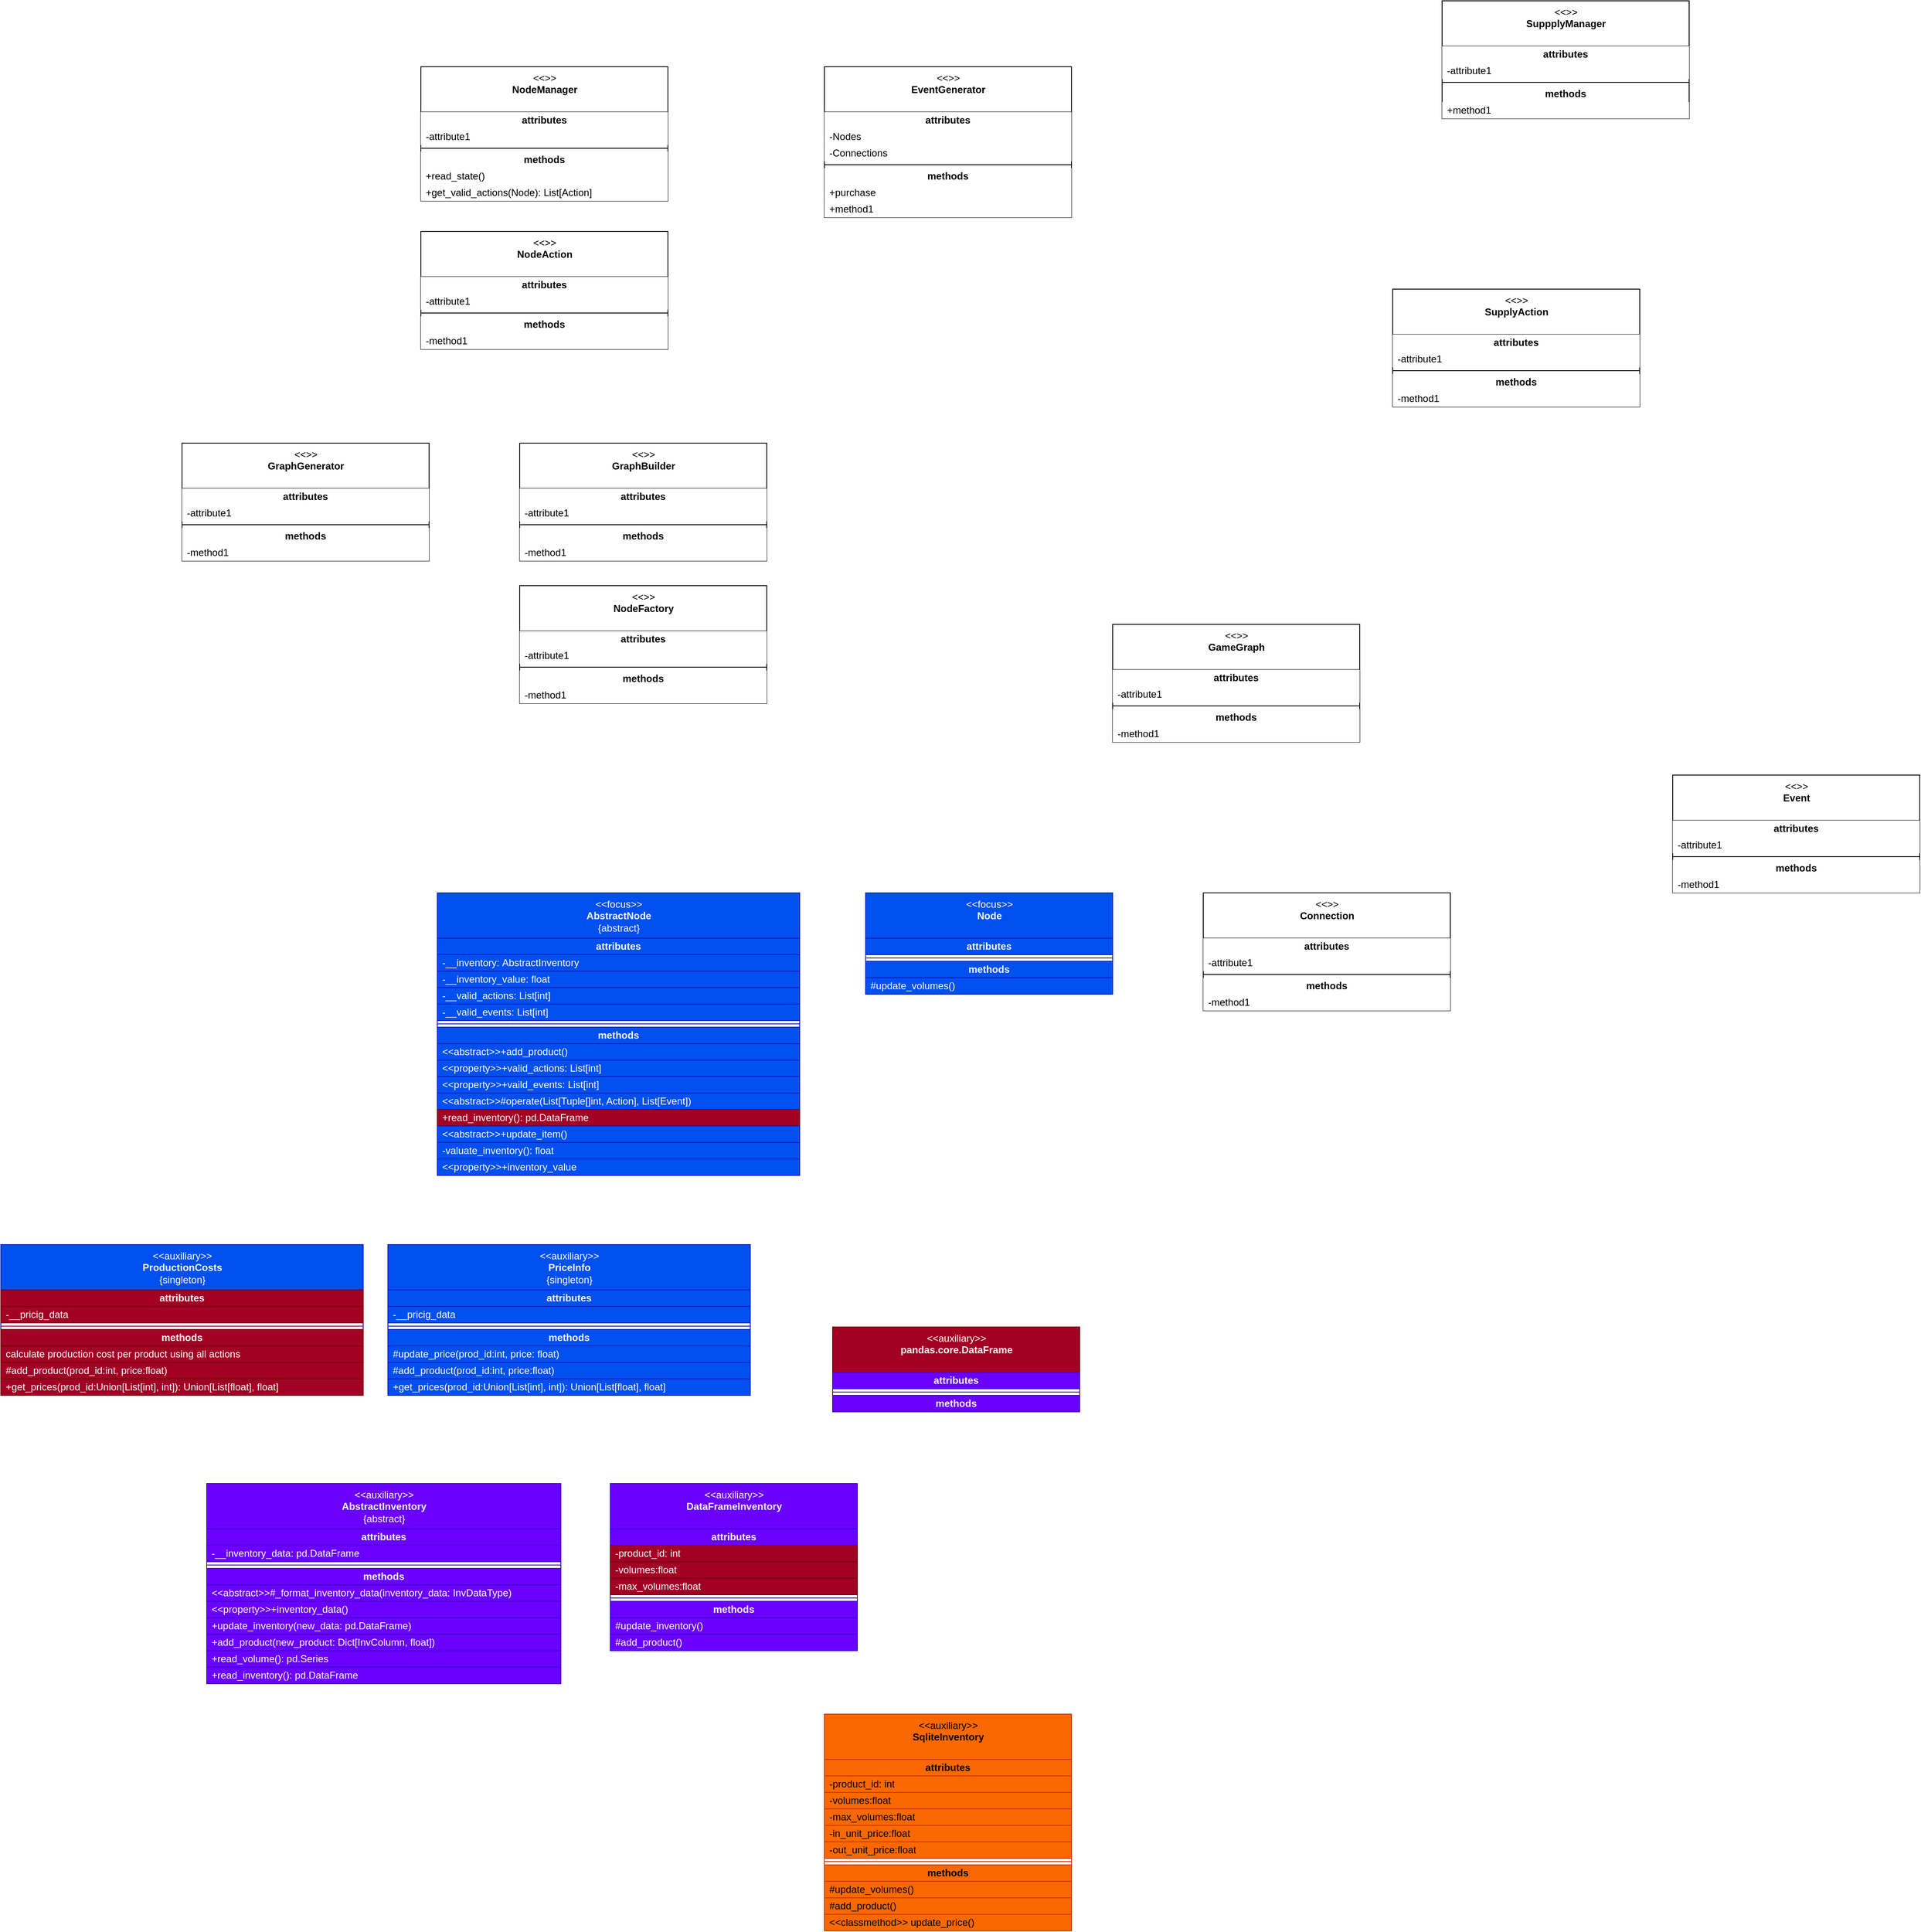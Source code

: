 <mxfile>
    <diagram id="WfGHtx8vdJDDdYfQ9NgE" name="Page-1">
        <mxGraphModel dx="2746" dy="1871" grid="1" gridSize="10" guides="1" tooltips="1" connect="1" arrows="1" fold="1" page="1" pageScale="1" pageWidth="850" pageHeight="1100" math="0" shadow="0">
            <root>
                <mxCell id="0"/>
                <mxCell id="1" parent="0"/>
                <mxCell id="26" value="&amp;lt;&amp;lt;focus&amp;gt;&amp;gt;&lt;br&gt;&lt;b&gt;Node&lt;/b&gt;" style="swimlane;fontStyle=0;align=center;verticalAlign=top;childLayout=stackLayout;horizontal=1;startSize=55;horizontalStack=0;resizeParent=1;resizeParentMax=0;resizeLast=0;collapsible=0;marginBottom=0;html=1;fillColor=#0050ef;fontColor=#ffffff;strokeColor=#001DBC;" parent="1" vertex="1">
                    <mxGeometry x="-80" y="733" width="300" height="123" as="geometry"/>
                </mxCell>
                <mxCell id="27" value="&lt;b&gt;attributes&lt;/b&gt;" style="text;html=1;strokeColor=#001DBC;fillColor=#0050ef;align=center;verticalAlign=middle;spacingLeft=4;spacingRight=4;overflow=hidden;rotatable=0;points=[[0,0.5],[1,0.5]];portConstraint=eastwest;fontColor=#ffffff;" parent="26" vertex="1">
                    <mxGeometry y="55" width="300" height="20" as="geometry"/>
                </mxCell>
                <mxCell id="31" value="" style="line;strokeWidth=1;fillColor=#0050ef;align=left;verticalAlign=middle;spacingTop=-1;spacingLeft=3;spacingRight=3;rotatable=0;labelPosition=right;points=[];portConstraint=eastwest;fontColor=#ffffff;strokeColor=#001DBC;" parent="26" vertex="1">
                    <mxGeometry y="75" width="300" height="8" as="geometry"/>
                </mxCell>
                <mxCell id="32" value="&lt;b&gt;methods&lt;/b&gt;" style="text;html=1;strokeColor=#001DBC;fillColor=#0050ef;align=center;verticalAlign=middle;spacingLeft=4;spacingRight=4;overflow=hidden;rotatable=0;points=[[0,0.5],[1,0.5]];portConstraint=eastwest;fontColor=#ffffff;" parent="26" vertex="1">
                    <mxGeometry y="83" width="300" height="20" as="geometry"/>
                </mxCell>
                <mxCell id="33" value="#update_volumes()" style="text;html=1;strokeColor=#001DBC;fillColor=#0050ef;align=left;verticalAlign=middle;spacingLeft=4;spacingRight=4;overflow=hidden;rotatable=0;points=[[0,0.5],[1,0.5]];portConstraint=eastwest;fontColor=#ffffff;" parent="26" vertex="1">
                    <mxGeometry y="103" width="300" height="20" as="geometry"/>
                </mxCell>
                <mxCell id="60" value="&amp;lt;&amp;lt;auxiliary&amp;gt;&amp;gt;&lt;br&gt;&lt;b&gt;DataFrameInventory&lt;/b&gt;" style="swimlane;fontStyle=0;align=center;verticalAlign=top;childLayout=stackLayout;horizontal=1;startSize=55;horizontalStack=0;resizeParent=1;resizeParentMax=0;resizeLast=0;collapsible=0;marginBottom=0;html=1;fillColor=#6a00ff;fontColor=#ffffff;strokeColor=#3700CC;" parent="1" vertex="1">
                    <mxGeometry x="-390" y="1450" width="300" height="203" as="geometry"/>
                </mxCell>
                <mxCell id="61" value="&lt;b&gt;attributes&lt;/b&gt;" style="text;html=1;strokeColor=#3700CC;fillColor=#6a00ff;align=center;verticalAlign=middle;spacingLeft=4;spacingRight=4;overflow=hidden;rotatable=0;points=[[0,0.5],[1,0.5]];portConstraint=eastwest;fontColor=#ffffff;" parent="60" vertex="1">
                    <mxGeometry y="55" width="300" height="20" as="geometry"/>
                </mxCell>
                <mxCell id="63" value="-product_id: int" style="text;html=1;strokeColor=#6F0000;fillColor=#a20025;align=left;verticalAlign=middle;spacingLeft=4;spacingRight=4;overflow=hidden;rotatable=0;points=[[0,0.5],[1,0.5]];portConstraint=eastwest;fontColor=#ffffff;" parent="60" vertex="1">
                    <mxGeometry y="75" width="300" height="20" as="geometry"/>
                </mxCell>
                <mxCell id="70" value="-volumes:float" style="text;html=1;strokeColor=#6F0000;fillColor=#a20025;align=left;verticalAlign=middle;spacingLeft=4;spacingRight=4;overflow=hidden;rotatable=0;points=[[0,0.5],[1,0.5]];portConstraint=eastwest;fontColor=#ffffff;" parent="60" vertex="1">
                    <mxGeometry y="95" width="300" height="20" as="geometry"/>
                </mxCell>
                <mxCell id="73" value="-max_volumes:float" style="text;html=1;strokeColor=#6F0000;fillColor=#a20025;align=left;verticalAlign=middle;spacingLeft=4;spacingRight=4;overflow=hidden;rotatable=0;points=[[0,0.5],[1,0.5]];portConstraint=eastwest;fontColor=#ffffff;" parent="60" vertex="1">
                    <mxGeometry y="115" width="300" height="20" as="geometry"/>
                </mxCell>
                <mxCell id="64" value="" style="line;strokeWidth=1;fillColor=#6a00ff;align=left;verticalAlign=middle;spacingTop=-1;spacingLeft=3;spacingRight=3;rotatable=0;labelPosition=right;points=[];portConstraint=eastwest;fontColor=#ffffff;strokeColor=#3700CC;" parent="60" vertex="1">
                    <mxGeometry y="135" width="300" height="8" as="geometry"/>
                </mxCell>
                <mxCell id="65" value="&lt;b&gt;methods&lt;/b&gt;" style="text;html=1;strokeColor=#3700CC;fillColor=#6a00ff;align=center;verticalAlign=middle;spacingLeft=4;spacingRight=4;overflow=hidden;rotatable=0;points=[[0,0.5],[1,0.5]];portConstraint=eastwest;fontColor=#ffffff;" parent="60" vertex="1">
                    <mxGeometry y="143" width="300" height="20" as="geometry"/>
                </mxCell>
                <mxCell id="217" value="#update_inventory()" style="text;html=1;strokeColor=#3700CC;fillColor=#6a00ff;align=left;verticalAlign=middle;spacingLeft=4;spacingRight=4;overflow=hidden;rotatable=0;points=[[0,0.5],[1,0.5]];portConstraint=eastwest;fontColor=#ffffff;" parent="60" vertex="1">
                    <mxGeometry y="163" width="300" height="20" as="geometry"/>
                </mxCell>
                <mxCell id="75" value="#add_product()" style="text;html=1;strokeColor=#3700CC;fillColor=#6a00ff;align=left;verticalAlign=middle;spacingLeft=4;spacingRight=4;overflow=hidden;rotatable=0;points=[[0,0.5],[1,0.5]];portConstraint=eastwest;fontColor=#ffffff;" parent="60" vertex="1">
                    <mxGeometry y="183" width="300" height="20" as="geometry"/>
                </mxCell>
                <mxCell id="90" value="&amp;lt;&amp;lt;&amp;gt;&amp;gt;&lt;br&gt;&lt;b&gt;NodeManager&lt;/b&gt;" style="swimlane;fontStyle=0;align=center;verticalAlign=top;childLayout=stackLayout;horizontal=1;startSize=55;horizontalStack=0;resizeParent=1;resizeParentMax=0;resizeLast=0;collapsible=0;marginBottom=0;fillColor=default;fontColor=default;labelBackgroundColor=none;labelBorderColor=none;html=1;" parent="1" vertex="1">
                    <mxGeometry x="-620" y="-270" width="300" height="163" as="geometry"/>
                </mxCell>
                <mxCell id="91" value="&lt;b&gt;attributes&lt;/b&gt;" style="text;html=1;strokeColor=none;fillColor=default;align=center;verticalAlign=middle;spacingLeft=4;spacingRight=4;overflow=hidden;rotatable=0;points=[[0,0.5],[1,0.5]];portConstraint=eastwest;" parent="90" vertex="1">
                    <mxGeometry y="55" width="300" height="20" as="geometry"/>
                </mxCell>
                <mxCell id="92" value="-attribute1" style="text;html=1;align=left;verticalAlign=middle;spacingLeft=4;spacingRight=4;overflow=hidden;rotatable=0;points=[[0,0.5],[1,0.5]];portConstraint=eastwest;fillColor=default;" parent="90" vertex="1">
                    <mxGeometry y="75" width="300" height="20" as="geometry"/>
                </mxCell>
                <mxCell id="94" value="" style="line;strokeWidth=1;fillColor=default;align=left;verticalAlign=middle;spacingTop=-1;spacingLeft=3;spacingRight=3;rotatable=0;labelPosition=right;points=[];portConstraint=eastwest;" parent="90" vertex="1">
                    <mxGeometry y="95" width="300" height="8" as="geometry"/>
                </mxCell>
                <mxCell id="95" value="&lt;b&gt;methods&lt;/b&gt;" style="text;html=1;strokeColor=none;fillColor=default;align=center;verticalAlign=middle;spacingLeft=4;spacingRight=4;overflow=hidden;rotatable=0;points=[[0,0.5],[1,0.5]];portConstraint=eastwest;" parent="90" vertex="1">
                    <mxGeometry y="103" width="300" height="20" as="geometry"/>
                </mxCell>
                <mxCell id="96" value="+read_state()" style="text;html=1;align=left;verticalAlign=middle;spacingLeft=4;spacingRight=4;overflow=hidden;rotatable=0;points=[[0,0.5],[1,0.5]];portConstraint=eastwest;fillColor=default;" parent="90" vertex="1">
                    <mxGeometry y="123" width="300" height="20" as="geometry"/>
                </mxCell>
                <mxCell id="125" value="+get_valid_actions(Node): List[Action]" style="text;html=1;strokeColor=none;fillColor=default;align=left;verticalAlign=middle;spacingLeft=4;spacingRight=4;overflow=hidden;rotatable=0;points=[[0,0.5],[1,0.5]];portConstraint=eastwest;" parent="90" vertex="1">
                    <mxGeometry y="143" width="300" height="20" as="geometry"/>
                </mxCell>
                <mxCell id="100" value="&amp;lt;&amp;lt;&amp;gt;&amp;gt;&lt;br&gt;&lt;b&gt;SuppplyManager&lt;/b&gt;" style="swimlane;fontStyle=0;align=center;verticalAlign=top;childLayout=stackLayout;horizontal=1;startSize=55;horizontalStack=0;resizeParent=1;resizeParentMax=0;resizeLast=0;collapsible=0;marginBottom=0;html=1;" parent="1" vertex="1">
                    <mxGeometry x="620" y="-350" width="300" height="143" as="geometry"/>
                </mxCell>
                <mxCell id="101" value="&lt;b&gt;attributes&lt;/b&gt;" style="text;html=1;strokeColor=none;fillColor=default;align=center;verticalAlign=middle;spacingLeft=4;spacingRight=4;overflow=hidden;rotatable=0;points=[[0,0.5],[1,0.5]];portConstraint=eastwest;" parent="100" vertex="1">
                    <mxGeometry y="55" width="300" height="20" as="geometry"/>
                </mxCell>
                <mxCell id="102" value="-attribute1" style="text;html=1;strokeColor=none;fillColor=default;align=left;verticalAlign=middle;spacingLeft=4;spacingRight=4;overflow=hidden;rotatable=0;points=[[0,0.5],[1,0.5]];portConstraint=eastwest;" parent="100" vertex="1">
                    <mxGeometry y="75" width="300" height="20" as="geometry"/>
                </mxCell>
                <mxCell id="103" value="" style="line;strokeWidth=1;fillColor=default;align=left;verticalAlign=middle;spacingTop=-1;spacingLeft=3;spacingRight=3;rotatable=0;labelPosition=right;points=[];portConstraint=eastwest;" parent="100" vertex="1">
                    <mxGeometry y="95" width="300" height="8" as="geometry"/>
                </mxCell>
                <mxCell id="104" value="&lt;b&gt;methods&lt;/b&gt;" style="text;html=1;strokeColor=none;fillColor=none;align=center;verticalAlign=middle;spacingLeft=4;spacingRight=4;overflow=hidden;rotatable=0;points=[[0,0.5],[1,0.5]];portConstraint=eastwest;" parent="100" vertex="1">
                    <mxGeometry y="103" width="300" height="20" as="geometry"/>
                </mxCell>
                <mxCell id="105" value="+method1" style="text;html=1;strokeColor=none;fillColor=default;align=left;verticalAlign=middle;spacingLeft=4;spacingRight=4;overflow=hidden;rotatable=0;points=[[0,0.5],[1,0.5]];portConstraint=eastwest;" parent="100" vertex="1">
                    <mxGeometry y="123" width="300" height="20" as="geometry"/>
                </mxCell>
                <mxCell id="106" value="&amp;lt;&amp;lt;&amp;gt;&amp;gt;&lt;br&gt;&lt;b&gt;EventGenerator&lt;/b&gt;" style="swimlane;fontStyle=0;align=center;verticalAlign=top;childLayout=stackLayout;horizontal=1;startSize=55;horizontalStack=0;resizeParent=1;resizeParentMax=0;resizeLast=0;collapsible=0;marginBottom=0;html=1;" parent="1" vertex="1">
                    <mxGeometry x="-130" y="-270" width="300" height="183" as="geometry"/>
                </mxCell>
                <mxCell id="107" value="&lt;b&gt;attributes&lt;/b&gt;" style="text;html=1;strokeColor=none;fillColor=default;align=center;verticalAlign=middle;spacingLeft=4;spacingRight=4;overflow=hidden;rotatable=0;points=[[0,0.5],[1,0.5]];portConstraint=eastwest;" parent="106" vertex="1">
                    <mxGeometry y="55" width="300" height="20" as="geometry"/>
                </mxCell>
                <mxCell id="108" value="-Nodes" style="text;html=1;strokeColor=none;fillColor=default;align=left;verticalAlign=middle;spacingLeft=4;spacingRight=4;overflow=hidden;rotatable=0;points=[[0,0.5],[1,0.5]];portConstraint=eastwest;" parent="106" vertex="1">
                    <mxGeometry y="75" width="300" height="20" as="geometry"/>
                </mxCell>
                <mxCell id="113" value="-Connections" style="text;html=1;strokeColor=none;fillColor=default;align=left;verticalAlign=middle;spacingLeft=4;spacingRight=4;overflow=hidden;rotatable=0;points=[[0,0.5],[1,0.5]];portConstraint=eastwest;" parent="106" vertex="1">
                    <mxGeometry y="95" width="300" height="20" as="geometry"/>
                </mxCell>
                <mxCell id="109" value="" style="line;strokeWidth=1;fillColor=default;align=left;verticalAlign=middle;spacingTop=-1;spacingLeft=3;spacingRight=3;rotatable=0;labelPosition=right;points=[];portConstraint=eastwest;" parent="106" vertex="1">
                    <mxGeometry y="115" width="300" height="8" as="geometry"/>
                </mxCell>
                <mxCell id="110" value="&lt;b&gt;methods&lt;/b&gt;" style="text;html=1;strokeColor=none;fillColor=default;align=center;verticalAlign=middle;spacingLeft=4;spacingRight=4;overflow=hidden;rotatable=0;points=[[0,0.5],[1,0.5]];portConstraint=eastwest;" parent="106" vertex="1">
                    <mxGeometry y="123" width="300" height="20" as="geometry"/>
                </mxCell>
                <mxCell id="111" value="+purchase" style="text;html=1;strokeColor=none;fillColor=default;align=left;verticalAlign=middle;spacingLeft=4;spacingRight=4;overflow=hidden;rotatable=0;points=[[0,0.5],[1,0.5]];portConstraint=eastwest;" parent="106" vertex="1">
                    <mxGeometry y="143" width="300" height="20" as="geometry"/>
                </mxCell>
                <mxCell id="112" value="+method1" style="text;html=1;strokeColor=none;fillColor=default;align=left;verticalAlign=middle;spacingLeft=4;spacingRight=4;overflow=hidden;rotatable=0;points=[[0,0.5],[1,0.5]];portConstraint=eastwest;" parent="106" vertex="1">
                    <mxGeometry y="163" width="300" height="20" as="geometry"/>
                </mxCell>
                <mxCell id="114" value="&amp;lt;&amp;lt;&amp;gt;&amp;gt;&lt;br&gt;&lt;b&gt;Event&lt;/b&gt;" style="swimlane;fontStyle=0;align=center;verticalAlign=top;childLayout=stackLayout;horizontal=1;startSize=55;horizontalStack=0;resizeParent=1;resizeParentMax=0;resizeLast=0;collapsible=0;marginBottom=0;html=1;" parent="1" vertex="1">
                    <mxGeometry x="900" y="590" width="300" height="143" as="geometry"/>
                </mxCell>
                <mxCell id="115" value="&lt;b&gt;attributes&lt;/b&gt;" style="text;html=1;strokeColor=none;fillColor=default;align=center;verticalAlign=middle;spacingLeft=4;spacingRight=4;overflow=hidden;rotatable=0;points=[[0,0.5],[1,0.5]];portConstraint=eastwest;" parent="114" vertex="1">
                    <mxGeometry y="55" width="300" height="20" as="geometry"/>
                </mxCell>
                <mxCell id="116" value="-attribute1" style="text;html=1;strokeColor=none;fillColor=default;align=left;verticalAlign=middle;spacingLeft=4;spacingRight=4;overflow=hidden;rotatable=0;points=[[0,0.5],[1,0.5]];portConstraint=eastwest;" parent="114" vertex="1">
                    <mxGeometry y="75" width="300" height="20" as="geometry"/>
                </mxCell>
                <mxCell id="118" value="" style="line;strokeWidth=1;fillColor=default;align=left;verticalAlign=middle;spacingTop=-1;spacingLeft=3;spacingRight=3;rotatable=0;labelPosition=right;points=[];portConstraint=eastwest;" parent="114" vertex="1">
                    <mxGeometry y="95" width="300" height="8" as="geometry"/>
                </mxCell>
                <mxCell id="119" value="&lt;b&gt;methods&lt;/b&gt;" style="text;html=1;strokeColor=none;fillColor=default;align=center;verticalAlign=middle;spacingLeft=4;spacingRight=4;overflow=hidden;rotatable=0;points=[[0,0.5],[1,0.5]];portConstraint=eastwest;" parent="114" vertex="1">
                    <mxGeometry y="103" width="300" height="20" as="geometry"/>
                </mxCell>
                <mxCell id="120" value="-method1" style="text;html=1;strokeColor=none;fillColor=default;align=left;verticalAlign=middle;spacingLeft=4;spacingRight=4;overflow=hidden;rotatable=0;points=[[0,0.5],[1,0.5]];portConstraint=eastwest;" parent="114" vertex="1">
                    <mxGeometry y="123" width="300" height="20" as="geometry"/>
                </mxCell>
                <mxCell id="126" value="&amp;lt;&amp;lt;&amp;gt;&amp;gt;&lt;br&gt;&lt;b&gt;SupplyAction&lt;/b&gt;" style="swimlane;fontStyle=0;align=center;verticalAlign=top;childLayout=stackLayout;horizontal=1;startSize=55;horizontalStack=0;resizeParent=1;resizeParentMax=0;resizeLast=0;collapsible=0;marginBottom=0;html=1;" parent="1" vertex="1">
                    <mxGeometry x="560" width="300" height="143" as="geometry"/>
                </mxCell>
                <mxCell id="127" value="&lt;b&gt;attributes&lt;/b&gt;" style="text;html=1;strokeColor=none;fillColor=default;align=center;verticalAlign=middle;spacingLeft=4;spacingRight=4;overflow=hidden;rotatable=0;points=[[0,0.5],[1,0.5]];portConstraint=eastwest;" parent="126" vertex="1">
                    <mxGeometry y="55" width="300" height="20" as="geometry"/>
                </mxCell>
                <mxCell id="128" value="-attribute1" style="text;html=1;strokeColor=none;fillColor=default;align=left;verticalAlign=middle;spacingLeft=4;spacingRight=4;overflow=hidden;rotatable=0;points=[[0,0.5],[1,0.5]];portConstraint=eastwest;" parent="126" vertex="1">
                    <mxGeometry y="75" width="300" height="20" as="geometry"/>
                </mxCell>
                <mxCell id="130" value="" style="line;strokeWidth=1;fillColor=default;align=left;verticalAlign=middle;spacingTop=-1;spacingLeft=3;spacingRight=3;rotatable=0;labelPosition=right;points=[];portConstraint=eastwest;" parent="126" vertex="1">
                    <mxGeometry y="95" width="300" height="8" as="geometry"/>
                </mxCell>
                <mxCell id="131" value="&lt;b&gt;methods&lt;/b&gt;" style="text;html=1;strokeColor=none;fillColor=default;align=center;verticalAlign=middle;spacingLeft=4;spacingRight=4;overflow=hidden;rotatable=0;points=[[0,0.5],[1,0.5]];portConstraint=eastwest;" parent="126" vertex="1">
                    <mxGeometry y="103" width="300" height="20" as="geometry"/>
                </mxCell>
                <mxCell id="132" value="-method1" style="text;html=1;strokeColor=none;fillColor=default;align=left;verticalAlign=middle;spacingLeft=4;spacingRight=4;overflow=hidden;rotatable=0;points=[[0,0.5],[1,0.5]];portConstraint=eastwest;" parent="126" vertex="1">
                    <mxGeometry y="123" width="300" height="20" as="geometry"/>
                </mxCell>
                <mxCell id="134" value="&amp;lt;&amp;lt;&amp;gt;&amp;gt;&lt;br&gt;&lt;b&gt;NodeAction&lt;/b&gt;" style="swimlane;fontStyle=0;align=center;verticalAlign=top;childLayout=stackLayout;horizontal=1;startSize=55;horizontalStack=0;resizeParent=1;resizeParentMax=0;resizeLast=0;collapsible=0;marginBottom=0;html=1;" parent="1" vertex="1">
                    <mxGeometry x="-620" y="-70" width="300" height="143" as="geometry"/>
                </mxCell>
                <mxCell id="135" value="&lt;b&gt;attributes&lt;/b&gt;" style="text;html=1;strokeColor=none;fillColor=default;align=center;verticalAlign=middle;spacingLeft=4;spacingRight=4;overflow=hidden;rotatable=0;points=[[0,0.5],[1,0.5]];portConstraint=eastwest;" parent="134" vertex="1">
                    <mxGeometry y="55" width="300" height="20" as="geometry"/>
                </mxCell>
                <mxCell id="136" value="-attribute1" style="text;html=1;strokeColor=none;fillColor=default;align=left;verticalAlign=middle;spacingLeft=4;spacingRight=4;overflow=hidden;rotatable=0;points=[[0,0.5],[1,0.5]];portConstraint=eastwest;" parent="134" vertex="1">
                    <mxGeometry y="75" width="300" height="20" as="geometry"/>
                </mxCell>
                <mxCell id="137" value="" style="line;strokeWidth=1;fillColor=default;align=left;verticalAlign=middle;spacingTop=-1;spacingLeft=3;spacingRight=3;rotatable=0;labelPosition=right;points=[];portConstraint=eastwest;" parent="134" vertex="1">
                    <mxGeometry y="95" width="300" height="8" as="geometry"/>
                </mxCell>
                <mxCell id="138" value="&lt;b&gt;methods&lt;/b&gt;" style="text;html=1;strokeColor=none;fillColor=default;align=center;verticalAlign=middle;spacingLeft=4;spacingRight=4;overflow=hidden;rotatable=0;points=[[0,0.5],[1,0.5]];portConstraint=eastwest;" parent="134" vertex="1">
                    <mxGeometry y="103" width="300" height="20" as="geometry"/>
                </mxCell>
                <mxCell id="139" value="-method1" style="text;html=1;strokeColor=none;fillColor=default;align=left;verticalAlign=middle;spacingLeft=4;spacingRight=4;overflow=hidden;rotatable=0;points=[[0,0.5],[1,0.5]];portConstraint=eastwest;" parent="134" vertex="1">
                    <mxGeometry y="123" width="300" height="20" as="geometry"/>
                </mxCell>
                <mxCell id="140" value="&amp;lt;&amp;lt;&amp;gt;&amp;gt;&lt;br&gt;&lt;b&gt;Connection&lt;/b&gt;" style="swimlane;fontStyle=0;align=center;verticalAlign=top;childLayout=stackLayout;horizontal=1;startSize=55;horizontalStack=0;resizeParent=1;resizeParentMax=0;resizeLast=0;collapsible=0;marginBottom=0;html=1;" parent="1" vertex="1">
                    <mxGeometry x="330" y="733" width="300" height="143" as="geometry"/>
                </mxCell>
                <mxCell id="141" value="&lt;b&gt;attributes&lt;/b&gt;" style="text;html=1;strokeColor=none;fillColor=default;align=center;verticalAlign=middle;spacingLeft=4;spacingRight=4;overflow=hidden;rotatable=0;points=[[0,0.5],[1,0.5]];portConstraint=eastwest;" parent="140" vertex="1">
                    <mxGeometry y="55" width="300" height="20" as="geometry"/>
                </mxCell>
                <mxCell id="142" value="-attribute1" style="text;html=1;strokeColor=none;fillColor=default;align=left;verticalAlign=middle;spacingLeft=4;spacingRight=4;overflow=hidden;rotatable=0;points=[[0,0.5],[1,0.5]];portConstraint=eastwest;" parent="140" vertex="1">
                    <mxGeometry y="75" width="300" height="20" as="geometry"/>
                </mxCell>
                <mxCell id="143" value="" style="line;strokeWidth=1;fillColor=default;align=left;verticalAlign=middle;spacingTop=-1;spacingLeft=3;spacingRight=3;rotatable=0;labelPosition=right;points=[];portConstraint=eastwest;" parent="140" vertex="1">
                    <mxGeometry y="95" width="300" height="8" as="geometry"/>
                </mxCell>
                <mxCell id="144" value="&lt;b&gt;methods&lt;/b&gt;" style="text;html=1;strokeColor=none;fillColor=default;align=center;verticalAlign=middle;spacingLeft=4;spacingRight=4;overflow=hidden;rotatable=0;points=[[0,0.5],[1,0.5]];portConstraint=eastwest;" parent="140" vertex="1">
                    <mxGeometry y="103" width="300" height="20" as="geometry"/>
                </mxCell>
                <mxCell id="145" value="-method1" style="text;html=1;strokeColor=none;fillColor=default;align=left;verticalAlign=middle;spacingLeft=4;spacingRight=4;overflow=hidden;rotatable=0;points=[[0,0.5],[1,0.5]];portConstraint=eastwest;" parent="140" vertex="1">
                    <mxGeometry y="123" width="300" height="20" as="geometry"/>
                </mxCell>
                <mxCell id="155" value="&amp;lt;&amp;lt;&amp;gt;&amp;gt;&lt;br&gt;&lt;b&gt;GameGraph&lt;/b&gt;" style="swimlane;fontStyle=0;align=center;verticalAlign=top;childLayout=stackLayout;horizontal=1;startSize=55;horizontalStack=0;resizeParent=1;resizeParentMax=0;resizeLast=0;collapsible=0;marginBottom=0;html=1;" parent="1" vertex="1">
                    <mxGeometry x="220" y="407" width="300" height="143" as="geometry"/>
                </mxCell>
                <mxCell id="156" value="&lt;b&gt;attributes&lt;/b&gt;" style="text;html=1;strokeColor=none;fillColor=default;align=center;verticalAlign=middle;spacingLeft=4;spacingRight=4;overflow=hidden;rotatable=0;points=[[0,0.5],[1,0.5]];portConstraint=eastwest;" parent="155" vertex="1">
                    <mxGeometry y="55" width="300" height="20" as="geometry"/>
                </mxCell>
                <mxCell id="157" value="-attribute1" style="text;html=1;strokeColor=none;fillColor=default;align=left;verticalAlign=middle;spacingLeft=4;spacingRight=4;overflow=hidden;rotatable=0;points=[[0,0.5],[1,0.5]];portConstraint=eastwest;" parent="155" vertex="1">
                    <mxGeometry y="75" width="300" height="20" as="geometry"/>
                </mxCell>
                <mxCell id="158" value="" style="line;strokeWidth=1;fillColor=default;align=left;verticalAlign=middle;spacingTop=-1;spacingLeft=3;spacingRight=3;rotatable=0;labelPosition=right;points=[];portConstraint=eastwest;" parent="155" vertex="1">
                    <mxGeometry y="95" width="300" height="8" as="geometry"/>
                </mxCell>
                <mxCell id="159" value="&lt;b&gt;methods&lt;/b&gt;" style="text;html=1;strokeColor=none;fillColor=default;align=center;verticalAlign=middle;spacingLeft=4;spacingRight=4;overflow=hidden;rotatable=0;points=[[0,0.5],[1,0.5]];portConstraint=eastwest;" parent="155" vertex="1">
                    <mxGeometry y="103" width="300" height="20" as="geometry"/>
                </mxCell>
                <mxCell id="160" value="-method1" style="text;html=1;strokeColor=none;fillColor=default;align=left;verticalAlign=middle;spacingLeft=4;spacingRight=4;overflow=hidden;rotatable=0;points=[[0,0.5],[1,0.5]];portConstraint=eastwest;" parent="155" vertex="1">
                    <mxGeometry y="123" width="300" height="20" as="geometry"/>
                </mxCell>
                <mxCell id="164" value="&amp;lt;&amp;lt;&amp;gt;&amp;gt;&lt;br&gt;&lt;b&gt;NodeFactory&lt;/b&gt;" style="swimlane;fontStyle=0;align=center;verticalAlign=top;childLayout=stackLayout;horizontal=1;startSize=55;horizontalStack=0;resizeParent=1;resizeParentMax=0;resizeLast=0;collapsible=0;marginBottom=0;html=1;" parent="1" vertex="1">
                    <mxGeometry x="-500" y="360" width="300" height="143" as="geometry"/>
                </mxCell>
                <mxCell id="165" value="&lt;b&gt;attributes&lt;/b&gt;" style="text;html=1;strokeColor=none;fillColor=default;align=center;verticalAlign=middle;spacingLeft=4;spacingRight=4;overflow=hidden;rotatable=0;points=[[0,0.5],[1,0.5]];portConstraint=eastwest;" parent="164" vertex="1">
                    <mxGeometry y="55" width="300" height="20" as="geometry"/>
                </mxCell>
                <mxCell id="166" value="-attribute1" style="text;html=1;strokeColor=none;fillColor=default;align=left;verticalAlign=middle;spacingLeft=4;spacingRight=4;overflow=hidden;rotatable=0;points=[[0,0.5],[1,0.5]];portConstraint=eastwest;" parent="164" vertex="1">
                    <mxGeometry y="75" width="300" height="20" as="geometry"/>
                </mxCell>
                <mxCell id="167" value="" style="line;strokeWidth=1;fillColor=default;align=left;verticalAlign=middle;spacingTop=-1;spacingLeft=3;spacingRight=3;rotatable=0;labelPosition=right;points=[];portConstraint=eastwest;" parent="164" vertex="1">
                    <mxGeometry y="95" width="300" height="8" as="geometry"/>
                </mxCell>
                <mxCell id="168" value="&lt;b&gt;methods&lt;/b&gt;" style="text;html=1;strokeColor=none;fillColor=default;align=center;verticalAlign=middle;spacingLeft=4;spacingRight=4;overflow=hidden;rotatable=0;points=[[0,0.5],[1,0.5]];portConstraint=eastwest;" parent="164" vertex="1">
                    <mxGeometry y="103" width="300" height="20" as="geometry"/>
                </mxCell>
                <mxCell id="169" value="-method1" style="text;html=1;strokeColor=none;fillColor=default;align=left;verticalAlign=middle;spacingLeft=4;spacingRight=4;overflow=hidden;rotatable=0;points=[[0,0.5],[1,0.5]];portConstraint=eastwest;" parent="164" vertex="1">
                    <mxGeometry y="123" width="300" height="20" as="geometry"/>
                </mxCell>
                <mxCell id="170" value="&amp;lt;&amp;lt;&amp;gt;&amp;gt;&lt;br&gt;&lt;b&gt;GraphBuilder&lt;/b&gt;" style="swimlane;fontStyle=0;align=center;verticalAlign=top;childLayout=stackLayout;horizontal=1;startSize=55;horizontalStack=0;resizeParent=1;resizeParentMax=0;resizeLast=0;collapsible=0;marginBottom=0;html=1;" parent="1" vertex="1">
                    <mxGeometry x="-500" y="187" width="300" height="143" as="geometry"/>
                </mxCell>
                <mxCell id="171" value="&lt;b&gt;attributes&lt;/b&gt;" style="text;html=1;strokeColor=none;fillColor=default;align=center;verticalAlign=middle;spacingLeft=4;spacingRight=4;overflow=hidden;rotatable=0;points=[[0,0.5],[1,0.5]];portConstraint=eastwest;" parent="170" vertex="1">
                    <mxGeometry y="55" width="300" height="20" as="geometry"/>
                </mxCell>
                <mxCell id="172" value="-attribute1" style="text;html=1;strokeColor=none;fillColor=default;align=left;verticalAlign=middle;spacingLeft=4;spacingRight=4;overflow=hidden;rotatable=0;points=[[0,0.5],[1,0.5]];portConstraint=eastwest;" parent="170" vertex="1">
                    <mxGeometry y="75" width="300" height="20" as="geometry"/>
                </mxCell>
                <mxCell id="173" value="" style="line;strokeWidth=1;fillColor=default;align=left;verticalAlign=middle;spacingTop=-1;spacingLeft=3;spacingRight=3;rotatable=0;labelPosition=right;points=[];portConstraint=eastwest;" parent="170" vertex="1">
                    <mxGeometry y="95" width="300" height="8" as="geometry"/>
                </mxCell>
                <mxCell id="174" value="&lt;b&gt;methods&lt;/b&gt;" style="text;html=1;strokeColor=none;fillColor=default;align=center;verticalAlign=middle;spacingLeft=4;spacingRight=4;overflow=hidden;rotatable=0;points=[[0,0.5],[1,0.5]];portConstraint=eastwest;" parent="170" vertex="1">
                    <mxGeometry y="103" width="300" height="20" as="geometry"/>
                </mxCell>
                <mxCell id="175" value="-method1" style="text;html=1;strokeColor=none;fillColor=default;align=left;verticalAlign=middle;spacingLeft=4;spacingRight=4;overflow=hidden;rotatable=0;points=[[0,0.5],[1,0.5]];portConstraint=eastwest;" parent="170" vertex="1">
                    <mxGeometry y="123" width="300" height="20" as="geometry"/>
                </mxCell>
                <mxCell id="176" value="&amp;lt;&amp;lt;&amp;gt;&amp;gt;&lt;br&gt;&lt;b&gt;GraphGenerator&lt;/b&gt;" style="swimlane;fontStyle=0;align=center;verticalAlign=top;childLayout=stackLayout;horizontal=1;startSize=55;horizontalStack=0;resizeParent=1;resizeParentMax=0;resizeLast=0;collapsible=0;marginBottom=0;html=1;" parent="1" vertex="1">
                    <mxGeometry x="-910" y="187" width="300" height="143" as="geometry"/>
                </mxCell>
                <mxCell id="177" value="&lt;b&gt;attributes&lt;/b&gt;" style="text;html=1;strokeColor=none;fillColor=default;align=center;verticalAlign=middle;spacingLeft=4;spacingRight=4;overflow=hidden;rotatable=0;points=[[0,0.5],[1,0.5]];portConstraint=eastwest;" parent="176" vertex="1">
                    <mxGeometry y="55" width="300" height="20" as="geometry"/>
                </mxCell>
                <mxCell id="178" value="-attribute1" style="text;html=1;strokeColor=none;fillColor=default;align=left;verticalAlign=middle;spacingLeft=4;spacingRight=4;overflow=hidden;rotatable=0;points=[[0,0.5],[1,0.5]];portConstraint=eastwest;" parent="176" vertex="1">
                    <mxGeometry y="75" width="300" height="20" as="geometry"/>
                </mxCell>
                <mxCell id="179" value="" style="line;strokeWidth=1;fillColor=default;align=left;verticalAlign=middle;spacingTop=-1;spacingLeft=3;spacingRight=3;rotatable=0;labelPosition=right;points=[];portConstraint=eastwest;" parent="176" vertex="1">
                    <mxGeometry y="95" width="300" height="8" as="geometry"/>
                </mxCell>
                <mxCell id="180" value="&lt;b&gt;methods&lt;/b&gt;" style="text;html=1;strokeColor=none;fillColor=default;align=center;verticalAlign=middle;spacingLeft=4;spacingRight=4;overflow=hidden;rotatable=0;points=[[0,0.5],[1,0.5]];portConstraint=eastwest;" parent="176" vertex="1">
                    <mxGeometry y="103" width="300" height="20" as="geometry"/>
                </mxCell>
                <mxCell id="181" value="-method1" style="text;html=1;strokeColor=none;fillColor=default;align=left;verticalAlign=middle;spacingLeft=4;spacingRight=4;overflow=hidden;rotatable=0;points=[[0,0.5],[1,0.5]];portConstraint=eastwest;" parent="176" vertex="1">
                    <mxGeometry y="123" width="300" height="20" as="geometry"/>
                </mxCell>
                <mxCell id="188" value="&amp;lt;&amp;lt;focus&amp;gt;&amp;gt;&lt;br&gt;&lt;b&gt;AbstractNode&lt;/b&gt;&lt;br&gt;{abstract}" style="swimlane;fontStyle=0;align=center;verticalAlign=top;childLayout=stackLayout;horizontal=1;startSize=55;horizontalStack=0;resizeParent=1;resizeParentMax=0;resizeLast=0;collapsible=0;marginBottom=0;html=1;fillColor=#0050ef;fontColor=#ffffff;strokeColor=#001DBC;" parent="1" vertex="1">
                    <mxGeometry x="-600" y="733" width="440" height="343" as="geometry"/>
                </mxCell>
                <mxCell id="189" value="&lt;b&gt;attributes&lt;/b&gt;" style="text;html=1;strokeColor=#001DBC;fillColor=#0050ef;align=center;verticalAlign=middle;spacingLeft=4;spacingRight=4;overflow=hidden;rotatable=0;points=[[0,0.5],[1,0.5]];portConstraint=eastwest;fontColor=#ffffff;" parent="188" vertex="1">
                    <mxGeometry y="55" width="440" height="20" as="geometry"/>
                </mxCell>
                <mxCell id="190" value="-__inventory:&amp;nbsp;&lt;span style=&quot;text-align: center&quot;&gt;AbstractInventory&lt;/span&gt;" style="text;html=1;strokeColor=#001DBC;fillColor=#0050ef;align=left;verticalAlign=middle;spacingLeft=4;spacingRight=4;overflow=hidden;rotatable=0;points=[[0,0.5],[1,0.5]];portConstraint=eastwest;fontColor=#ffffff;" parent="188" vertex="1">
                    <mxGeometry y="75" width="440" height="20" as="geometry"/>
                </mxCell>
                <mxCell id="191" value="-__inventory_value: float" style="text;html=1;strokeColor=#001DBC;fillColor=#0050ef;align=left;verticalAlign=middle;spacingLeft=4;spacingRight=4;overflow=hidden;rotatable=0;points=[[0,0.5],[1,0.5]];portConstraint=eastwest;fontColor=#ffffff;" parent="188" vertex="1">
                    <mxGeometry y="95" width="440" height="20" as="geometry"/>
                </mxCell>
                <mxCell id="299" value="-__valid_actions: List[int]" style="text;html=1;strokeColor=#001DBC;fillColor=#0050ef;align=left;verticalAlign=middle;spacingLeft=4;spacingRight=4;overflow=hidden;rotatable=0;points=[[0,0.5],[1,0.5]];portConstraint=eastwest;fontColor=#ffffff;" parent="188" vertex="1">
                    <mxGeometry y="115" width="440" height="20" as="geometry"/>
                </mxCell>
                <mxCell id="192" value="-__valid_events: List[int]" style="text;html=1;strokeColor=#001DBC;fillColor=#0050ef;align=left;verticalAlign=middle;spacingLeft=4;spacingRight=4;overflow=hidden;rotatable=0;points=[[0,0.5],[1,0.5]];portConstraint=eastwest;fontColor=#ffffff;" parent="188" vertex="1">
                    <mxGeometry y="135" width="440" height="20" as="geometry"/>
                </mxCell>
                <mxCell id="193" value="" style="line;strokeWidth=1;fillColor=#0050ef;align=left;verticalAlign=middle;spacingTop=-1;spacingLeft=3;spacingRight=3;rotatable=0;labelPosition=right;points=[];portConstraint=eastwest;fontColor=#ffffff;strokeColor=#001DBC;" parent="188" vertex="1">
                    <mxGeometry y="155" width="440" height="8" as="geometry"/>
                </mxCell>
                <mxCell id="194" value="&lt;b&gt;methods&lt;/b&gt;" style="text;html=1;strokeColor=#001DBC;fillColor=#0050ef;align=center;verticalAlign=middle;spacingLeft=4;spacingRight=4;overflow=hidden;rotatable=0;points=[[0,0.5],[1,0.5]];portConstraint=eastwest;fontColor=#ffffff;" parent="188" vertex="1">
                    <mxGeometry y="163" width="440" height="20" as="geometry"/>
                </mxCell>
                <mxCell id="196" value="&amp;lt;&amp;lt;abstract&amp;gt;&amp;gt;+add_product()" style="text;html=1;strokeColor=#001DBC;fillColor=#0050ef;align=left;verticalAlign=middle;spacingLeft=4;spacingRight=4;overflow=hidden;rotatable=0;points=[[0,0.5],[1,0.5]];portConstraint=eastwest;fontColor=#ffffff;" parent="188" vertex="1">
                    <mxGeometry y="183" width="440" height="20" as="geometry"/>
                </mxCell>
                <mxCell id="197" value="&amp;lt;&amp;lt;property&amp;gt;&amp;gt;+valid_actions: List[int]" style="text;html=1;strokeColor=#001DBC;fillColor=#0050ef;align=left;verticalAlign=middle;spacingLeft=4;spacingRight=4;overflow=hidden;rotatable=0;points=[[0,0.5],[1,0.5]];portConstraint=eastwest;fontColor=#ffffff;" parent="188" vertex="1">
                    <mxGeometry y="203" width="440" height="20" as="geometry"/>
                </mxCell>
                <mxCell id="198" value="&amp;lt;&amp;lt;property&amp;gt;&amp;gt;+vaild_events: List[int]" style="text;html=1;strokeColor=#001DBC;fillColor=#0050ef;align=left;verticalAlign=middle;spacingLeft=4;spacingRight=4;overflow=hidden;rotatable=0;points=[[0,0.5],[1,0.5]];portConstraint=eastwest;fontColor=#ffffff;" parent="188" vertex="1">
                    <mxGeometry y="223" width="440" height="20" as="geometry"/>
                </mxCell>
                <mxCell id="199" value="&amp;lt;&amp;lt;abstract&amp;gt;&amp;gt;#operate(List[Tuple[]int, Action], List[Event])" style="text;html=1;strokeColor=#001DBC;fillColor=#0050ef;align=left;verticalAlign=middle;spacingLeft=4;spacingRight=4;overflow=hidden;rotatable=0;points=[[0,0.5],[1,0.5]];portConstraint=eastwest;fontColor=#ffffff;" parent="188" vertex="1">
                    <mxGeometry y="243" width="440" height="20" as="geometry"/>
                </mxCell>
                <mxCell id="201" value="+read_inventory(): pd.DataFrame" style="text;html=1;strokeColor=#6F0000;fillColor=#a20025;align=left;verticalAlign=middle;spacingLeft=4;spacingRight=4;overflow=hidden;rotatable=0;points=[[0,0.5],[1,0.5]];portConstraint=eastwest;fontColor=#ffffff;" parent="188" vertex="1">
                    <mxGeometry y="263" width="440" height="20" as="geometry"/>
                </mxCell>
                <mxCell id="203" value="&amp;lt;&amp;lt;abstract&amp;gt;&amp;gt;+update_item()" style="text;html=1;strokeColor=#001DBC;fillColor=#0050ef;align=left;verticalAlign=middle;spacingLeft=4;spacingRight=4;overflow=hidden;rotatable=0;points=[[0,0.5],[1,0.5]];portConstraint=eastwest;fontColor=#ffffff;" parent="188" vertex="1">
                    <mxGeometry y="283" width="440" height="20" as="geometry"/>
                </mxCell>
                <mxCell id="296" value="-valuate_inventory(): float" style="text;html=1;strokeColor=#001DBC;fillColor=#0050ef;align=left;verticalAlign=middle;spacingLeft=4;spacingRight=4;overflow=hidden;rotatable=0;points=[[0,0.5],[1,0.5]];portConstraint=eastwest;fontColor=#ffffff;" parent="188" vertex="1">
                    <mxGeometry y="303" width="440" height="20" as="geometry"/>
                </mxCell>
                <mxCell id="300" value="&amp;lt;&amp;lt;property&amp;gt;&amp;gt;+inventory_value" style="text;html=1;strokeColor=#001DBC;fillColor=#0050ef;align=left;verticalAlign=middle;spacingLeft=4;spacingRight=4;overflow=hidden;rotatable=0;points=[[0,0.5],[1,0.5]];portConstraint=eastwest;fontColor=#ffffff;" parent="188" vertex="1">
                    <mxGeometry y="323" width="440" height="20" as="geometry"/>
                </mxCell>
                <mxCell id="205" value="&amp;lt;&amp;lt;auxiliary&amp;gt;&amp;gt;&lt;br&gt;&lt;b&gt;AbstractInventory&lt;br&gt;&lt;/b&gt;{abstract}&lt;b&gt;&lt;br&gt;&lt;/b&gt;" style="swimlane;fontStyle=0;align=center;verticalAlign=top;childLayout=stackLayout;horizontal=1;startSize=55;horizontalStack=0;resizeParent=1;resizeParentMax=0;resizeLast=0;collapsible=0;marginBottom=0;html=1;fillColor=#6a00ff;fontColor=#ffffff;strokeColor=#3700CC;" parent="1" vertex="1">
                    <mxGeometry x="-880" y="1450" width="430" height="243" as="geometry"/>
                </mxCell>
                <mxCell id="206" value="&lt;b&gt;attributes&lt;/b&gt;" style="text;html=1;strokeColor=#3700CC;fillColor=#6a00ff;align=center;verticalAlign=middle;spacingLeft=4;spacingRight=4;overflow=hidden;rotatable=0;points=[[0,0.5],[1,0.5]];portConstraint=eastwest;fontColor=#ffffff;" parent="205" vertex="1">
                    <mxGeometry y="55" width="430" height="20" as="geometry"/>
                </mxCell>
                <mxCell id="265" value="-__inventory_data: pd.DataFrame" style="text;html=1;strokeColor=#3700CC;fillColor=#6a00ff;align=left;verticalAlign=middle;spacingLeft=4;spacingRight=4;overflow=hidden;rotatable=0;points=[[0,0.5],[1,0.5]];portConstraint=eastwest;fontColor=#ffffff;" parent="205" vertex="1">
                    <mxGeometry y="75" width="430" height="20" as="geometry"/>
                </mxCell>
                <mxCell id="212" value="" style="line;strokeWidth=1;fillColor=#6a00ff;align=left;verticalAlign=middle;spacingTop=-1;spacingLeft=3;spacingRight=3;rotatable=0;labelPosition=right;points=[];portConstraint=eastwest;fontColor=#ffffff;strokeColor=#3700CC;" parent="205" vertex="1">
                    <mxGeometry y="95" width="430" height="8" as="geometry"/>
                </mxCell>
                <mxCell id="213" value="&lt;b&gt;methods&lt;/b&gt;" style="text;html=1;strokeColor=#3700CC;fillColor=#6a00ff;align=center;verticalAlign=middle;spacingLeft=4;spacingRight=4;overflow=hidden;rotatable=0;points=[[0,0.5],[1,0.5]];portConstraint=eastwest;fontColor=#ffffff;" parent="205" vertex="1">
                    <mxGeometry y="103" width="430" height="20" as="geometry"/>
                </mxCell>
                <mxCell id="216" value="&amp;lt;&amp;lt;abstract&amp;gt;&amp;gt;#_format_inventory_data(inventory_data: InvDataType)" style="text;html=1;strokeColor=#3700CC;fillColor=#6a00ff;align=left;verticalAlign=middle;spacingLeft=4;spacingRight=4;overflow=hidden;rotatable=0;points=[[0,0.5],[1,0.5]];portConstraint=eastwest;fontColor=#ffffff;" parent="205" vertex="1">
                    <mxGeometry y="123" width="430" height="20" as="geometry"/>
                </mxCell>
                <mxCell id="306" value="&amp;lt;&amp;lt;property&amp;gt;&amp;gt;+inventory_data()" style="text;html=1;strokeColor=#3700CC;fillColor=#6a00ff;align=left;verticalAlign=middle;spacingLeft=4;spacingRight=4;overflow=hidden;rotatable=0;points=[[0,0.5],[1,0.5]];portConstraint=eastwest;fontColor=#ffffff;" parent="205" vertex="1">
                    <mxGeometry y="143" width="430" height="20" as="geometry"/>
                </mxCell>
                <mxCell id="305" value="+update_inventory(new_data: pd.DataFrame)" style="text;html=1;strokeColor=#3700CC;fillColor=#6a00ff;align=left;verticalAlign=middle;spacingLeft=4;spacingRight=4;overflow=hidden;rotatable=0;points=[[0,0.5],[1,0.5]];portConstraint=eastwest;fontColor=#ffffff;" parent="205" vertex="1">
                    <mxGeometry y="163" width="430" height="20" as="geometry"/>
                </mxCell>
                <mxCell id="285" value="+add_product(new_product: Dict[InvColumn, float])" style="text;html=1;strokeColor=#3700CC;fillColor=#6a00ff;align=left;verticalAlign=middle;spacingLeft=4;spacingRight=4;overflow=hidden;rotatable=0;points=[[0,0.5],[1,0.5]];portConstraint=eastwest;fontColor=#ffffff;" parent="205" vertex="1">
                    <mxGeometry y="183" width="430" height="20" as="geometry"/>
                </mxCell>
                <mxCell id="264" value="+read_volume(): pd.Series" style="text;html=1;strokeColor=#3700CC;fillColor=#6a00ff;align=left;verticalAlign=middle;spacingLeft=4;spacingRight=4;overflow=hidden;rotatable=0;points=[[0,0.5],[1,0.5]];portConstraint=eastwest;fontColor=#ffffff;" parent="205" vertex="1">
                    <mxGeometry y="203" width="430" height="20" as="geometry"/>
                </mxCell>
                <mxCell id="298" value="+read_inventory(): pd.DataFrame" style="text;html=1;strokeColor=#3700CC;fillColor=#6a00ff;align=left;verticalAlign=middle;spacingLeft=4;spacingRight=4;overflow=hidden;rotatable=0;points=[[0,0.5],[1,0.5]];portConstraint=eastwest;fontColor=#ffffff;" parent="205" vertex="1">
                    <mxGeometry y="223" width="430" height="20" as="geometry"/>
                </mxCell>
                <mxCell id="218" value="&amp;lt;&amp;lt;auxiliary&amp;gt;&amp;gt;&lt;br&gt;&lt;b&gt;pandas.core.DataFrame&lt;/b&gt;" style="swimlane;fontStyle=0;align=center;verticalAlign=top;childLayout=stackLayout;horizontal=1;startSize=55;horizontalStack=0;resizeParent=1;resizeParentMax=0;resizeLast=0;collapsible=0;marginBottom=0;html=1;fillColor=#a20025;fontColor=#ffffff;strokeColor=#6F0000;" parent="1" vertex="1">
                    <mxGeometry x="-120" y="1260" width="300" height="103" as="geometry"/>
                </mxCell>
                <mxCell id="219" value="&lt;b&gt;attributes&lt;/b&gt;" style="text;html=1;strokeColor=#3700CC;fillColor=#6a00ff;align=center;verticalAlign=middle;spacingLeft=4;spacingRight=4;overflow=hidden;rotatable=0;points=[[0,0.5],[1,0.5]];portConstraint=eastwest;fontColor=#ffffff;" parent="218" vertex="1">
                    <mxGeometry y="55" width="300" height="20" as="geometry"/>
                </mxCell>
                <mxCell id="225" value="" style="line;strokeWidth=1;fillColor=#6a00ff;align=left;verticalAlign=middle;spacingTop=-1;spacingLeft=3;spacingRight=3;rotatable=0;labelPosition=right;points=[];portConstraint=eastwest;fontColor=#ffffff;strokeColor=#3700CC;" parent="218" vertex="1">
                    <mxGeometry y="75" width="300" height="8" as="geometry"/>
                </mxCell>
                <mxCell id="226" value="&lt;b&gt;methods&lt;/b&gt;" style="text;html=1;strokeColor=#3700CC;fillColor=#6a00ff;align=center;verticalAlign=middle;spacingLeft=4;spacingRight=4;overflow=hidden;rotatable=0;points=[[0,0.5],[1,0.5]];portConstraint=eastwest;fontColor=#ffffff;" parent="218" vertex="1">
                    <mxGeometry y="83" width="300" height="20" as="geometry"/>
                </mxCell>
                <mxCell id="234" value="&amp;lt;&amp;lt;auxiliary&amp;gt;&amp;gt;&lt;br&gt;&lt;b&gt;SqliteInventory&lt;/b&gt;" style="swimlane;fontStyle=0;align=center;verticalAlign=top;childLayout=stackLayout;horizontal=1;startSize=55;horizontalStack=0;resizeParent=1;resizeParentMax=0;resizeLast=0;collapsible=0;marginBottom=0;html=1;fillColor=#fa6800;fontColor=#000000;strokeColor=#C73500;" parent="1" vertex="1">
                    <mxGeometry x="-130" y="1730" width="300" height="263" as="geometry"/>
                </mxCell>
                <mxCell id="235" value="&lt;b&gt;attributes&lt;/b&gt;" style="text;html=1;strokeColor=#C73500;fillColor=#fa6800;align=center;verticalAlign=middle;spacingLeft=4;spacingRight=4;overflow=hidden;rotatable=0;points=[[0,0.5],[1,0.5]];portConstraint=eastwest;fontColor=#000000;" parent="234" vertex="1">
                    <mxGeometry y="55" width="300" height="20" as="geometry"/>
                </mxCell>
                <mxCell id="236" value="-product_id: int" style="text;html=1;strokeColor=#C73500;fillColor=#fa6800;align=left;verticalAlign=middle;spacingLeft=4;spacingRight=4;overflow=hidden;rotatable=0;points=[[0,0.5],[1,0.5]];portConstraint=eastwest;fontColor=#000000;" parent="234" vertex="1">
                    <mxGeometry y="75" width="300" height="20" as="geometry"/>
                </mxCell>
                <mxCell id="237" value="-volumes:float" style="text;html=1;strokeColor=#C73500;fillColor=#fa6800;align=left;verticalAlign=middle;spacingLeft=4;spacingRight=4;overflow=hidden;rotatable=0;points=[[0,0.5],[1,0.5]];portConstraint=eastwest;fontColor=#000000;" parent="234" vertex="1">
                    <mxGeometry y="95" width="300" height="20" as="geometry"/>
                </mxCell>
                <mxCell id="238" value="-max_volumes:float" style="text;html=1;strokeColor=#C73500;fillColor=#fa6800;align=left;verticalAlign=middle;spacingLeft=4;spacingRight=4;overflow=hidden;rotatable=0;points=[[0,0.5],[1,0.5]];portConstraint=eastwest;fontColor=#000000;" parent="234" vertex="1">
                    <mxGeometry y="115" width="300" height="20" as="geometry"/>
                </mxCell>
                <mxCell id="239" value="-in_unit_price:float" style="text;html=1;strokeColor=#C73500;fillColor=#fa6800;align=left;verticalAlign=middle;spacingLeft=4;spacingRight=4;overflow=hidden;rotatable=0;points=[[0,0.5],[1,0.5]];portConstraint=eastwest;fontColor=#000000;" parent="234" vertex="1">
                    <mxGeometry y="135" width="300" height="20" as="geometry"/>
                </mxCell>
                <mxCell id="240" value="-out_unit_price:float" style="text;html=1;strokeColor=#C73500;fillColor=#fa6800;align=left;verticalAlign=middle;spacingLeft=4;spacingRight=4;overflow=hidden;rotatable=0;points=[[0,0.5],[1,0.5]];portConstraint=eastwest;fontColor=#000000;" parent="234" vertex="1">
                    <mxGeometry y="155" width="300" height="20" as="geometry"/>
                </mxCell>
                <mxCell id="241" value="" style="line;strokeWidth=1;fillColor=#fa6800;align=left;verticalAlign=middle;spacingTop=-1;spacingLeft=3;spacingRight=3;rotatable=0;labelPosition=right;points=[];portConstraint=eastwest;fontColor=#000000;strokeColor=#C73500;" parent="234" vertex="1">
                    <mxGeometry y="175" width="300" height="8" as="geometry"/>
                </mxCell>
                <mxCell id="242" value="&lt;b&gt;methods&lt;/b&gt;" style="text;html=1;strokeColor=#C73500;fillColor=#fa6800;align=center;verticalAlign=middle;spacingLeft=4;spacingRight=4;overflow=hidden;rotatable=0;points=[[0,0.5],[1,0.5]];portConstraint=eastwest;fontColor=#000000;" parent="234" vertex="1">
                    <mxGeometry y="183" width="300" height="20" as="geometry"/>
                </mxCell>
                <mxCell id="243" value="#update_volumes()" style="text;html=1;strokeColor=#C73500;fillColor=#fa6800;align=left;verticalAlign=middle;spacingLeft=4;spacingRight=4;overflow=hidden;rotatable=0;points=[[0,0.5],[1,0.5]];portConstraint=eastwest;fontColor=#000000;" parent="234" vertex="1">
                    <mxGeometry y="203" width="300" height="20" as="geometry"/>
                </mxCell>
                <mxCell id="244" value="#add_product()" style="text;html=1;strokeColor=#C73500;fillColor=#fa6800;align=left;verticalAlign=middle;spacingLeft=4;spacingRight=4;overflow=hidden;rotatable=0;points=[[0,0.5],[1,0.5]];portConstraint=eastwest;fontColor=#000000;" parent="234" vertex="1">
                    <mxGeometry y="223" width="300" height="20" as="geometry"/>
                </mxCell>
                <mxCell id="245" value="&amp;lt;&amp;lt;classmethod&amp;gt;&amp;gt; update_price()" style="text;html=1;strokeColor=#C73500;fillColor=#fa6800;align=left;verticalAlign=middle;spacingLeft=4;spacingRight=4;overflow=hidden;rotatable=0;points=[[0,0.5],[1,0.5]];portConstraint=eastwest;fontColor=#000000;" parent="234" vertex="1">
                    <mxGeometry y="243" width="300" height="20" as="geometry"/>
                </mxCell>
                <mxCell id="267" value="&amp;lt;&amp;lt;auxiliary&amp;gt;&amp;gt;&lt;br&gt;&lt;b&gt;PriceInfo&lt;br&gt;&lt;/b&gt;{singleton}&lt;b&gt;&lt;br&gt;&lt;/b&gt;" style="swimlane;fontStyle=0;align=center;verticalAlign=top;childLayout=stackLayout;horizontal=1;startSize=55;horizontalStack=0;resizeParent=1;resizeParentMax=0;resizeLast=0;collapsible=0;marginBottom=0;html=1;fillColor=#0050ef;fontColor=#ffffff;strokeColor=#001DBC;" parent="1" vertex="1">
                    <mxGeometry x="-660" y="1160" width="440" height="183" as="geometry"/>
                </mxCell>
                <mxCell id="268" value="&lt;b&gt;attributes&lt;/b&gt;" style="text;html=1;strokeColor=#001DBC;fillColor=#0050ef;align=center;verticalAlign=middle;spacingLeft=4;spacingRight=4;overflow=hidden;rotatable=0;points=[[0,0.5],[1,0.5]];portConstraint=eastwest;fontColor=#ffffff;" parent="267" vertex="1">
                    <mxGeometry y="55" width="440" height="20" as="geometry"/>
                </mxCell>
                <mxCell id="270" value="-__pricig_data" style="text;html=1;strokeColor=#001DBC;fillColor=#0050ef;align=left;verticalAlign=middle;spacingLeft=4;spacingRight=4;overflow=hidden;rotatable=0;points=[[0,0.5],[1,0.5]];portConstraint=eastwest;fontColor=#ffffff;" parent="267" vertex="1">
                    <mxGeometry y="75" width="440" height="20" as="geometry"/>
                </mxCell>
                <mxCell id="271" value="" style="line;strokeWidth=1;fillColor=#0050ef;align=left;verticalAlign=middle;spacingTop=-1;spacingLeft=3;spacingRight=3;rotatable=0;labelPosition=right;points=[];portConstraint=eastwest;fontColor=#ffffff;strokeColor=#001DBC;" parent="267" vertex="1">
                    <mxGeometry y="95" width="440" height="8" as="geometry"/>
                </mxCell>
                <mxCell id="272" value="&lt;b&gt;methods&lt;/b&gt;" style="text;html=1;strokeColor=#001DBC;fillColor=#0050ef;align=center;verticalAlign=middle;spacingLeft=4;spacingRight=4;overflow=hidden;rotatable=0;points=[[0,0.5],[1,0.5]];portConstraint=eastwest;fontColor=#ffffff;" parent="267" vertex="1">
                    <mxGeometry y="103" width="440" height="20" as="geometry"/>
                </mxCell>
                <mxCell id="273" value="#update_price(prod_id:int, price: float)" style="text;html=1;strokeColor=#001DBC;fillColor=#0050ef;align=left;verticalAlign=middle;spacingLeft=4;spacingRight=4;overflow=hidden;rotatable=0;points=[[0,0.5],[1,0.5]];portConstraint=eastwest;fontColor=#ffffff;" parent="267" vertex="1">
                    <mxGeometry y="123" width="440" height="20" as="geometry"/>
                </mxCell>
                <mxCell id="275" value="#add_product(prod_id:int, price:float)" style="text;html=1;strokeColor=#001DBC;fillColor=#0050ef;align=left;verticalAlign=middle;spacingLeft=4;spacingRight=4;overflow=hidden;rotatable=0;points=[[0,0.5],[1,0.5]];portConstraint=eastwest;fontColor=#ffffff;" parent="267" vertex="1">
                    <mxGeometry y="143" width="440" height="20" as="geometry"/>
                </mxCell>
                <mxCell id="276" value="+get_prices(prod_id:Union[List[int], int]): Union[List[float], float]" style="text;html=1;strokeColor=#001DBC;fillColor=#0050ef;align=left;verticalAlign=middle;spacingLeft=4;spacingRight=4;overflow=hidden;rotatable=0;points=[[0,0.5],[1,0.5]];portConstraint=eastwest;fontColor=#ffffff;" parent="267" vertex="1">
                    <mxGeometry y="163" width="440" height="20" as="geometry"/>
                </mxCell>
                <mxCell id="286" value="&amp;lt;&amp;lt;auxiliary&amp;gt;&amp;gt;&lt;br&gt;&lt;b&gt;ProductionCosts&lt;br&gt;&lt;/b&gt;{singleton}&lt;b&gt;&lt;br&gt;&lt;/b&gt;" style="swimlane;fontStyle=0;align=center;verticalAlign=top;childLayout=stackLayout;horizontal=1;startSize=55;horizontalStack=0;resizeParent=1;resizeParentMax=0;resizeLast=0;collapsible=0;marginBottom=0;html=1;fillColor=#0050ef;fontColor=#ffffff;strokeColor=#001DBC;" parent="1" vertex="1">
                    <mxGeometry x="-1130" y="1160" width="440" height="183" as="geometry"/>
                </mxCell>
                <mxCell id="287" value="&lt;b&gt;attributes&lt;/b&gt;" style="text;html=1;strokeColor=#6F0000;fillColor=#a20025;align=center;verticalAlign=middle;spacingLeft=4;spacingRight=4;overflow=hidden;rotatable=0;points=[[0,0.5],[1,0.5]];portConstraint=eastwest;fontColor=#ffffff;" parent="286" vertex="1">
                    <mxGeometry y="55" width="440" height="20" as="geometry"/>
                </mxCell>
                <mxCell id="288" value="-__pricig_data" style="text;html=1;strokeColor=#6F0000;fillColor=#a20025;align=left;verticalAlign=middle;spacingLeft=4;spacingRight=4;overflow=hidden;rotatable=0;points=[[0,0.5],[1,0.5]];portConstraint=eastwest;fontColor=#ffffff;" parent="286" vertex="1">
                    <mxGeometry y="75" width="440" height="20" as="geometry"/>
                </mxCell>
                <mxCell id="289" value="" style="line;strokeWidth=1;fillColor=#d80073;align=left;verticalAlign=middle;spacingTop=-1;spacingLeft=3;spacingRight=3;rotatable=0;labelPosition=right;points=[];portConstraint=eastwest;fontColor=#ffffff;strokeColor=#A50040;" parent="286" vertex="1">
                    <mxGeometry y="95" width="440" height="8" as="geometry"/>
                </mxCell>
                <mxCell id="290" value="&lt;b&gt;methods&lt;/b&gt;" style="text;html=1;strokeColor=#6F0000;fillColor=#a20025;align=center;verticalAlign=middle;spacingLeft=4;spacingRight=4;overflow=hidden;rotatable=0;points=[[0,0.5],[1,0.5]];portConstraint=eastwest;fontColor=#ffffff;" parent="286" vertex="1">
                    <mxGeometry y="103" width="440" height="20" as="geometry"/>
                </mxCell>
                <mxCell id="291" value="calculate production cost per product using all actions" style="text;html=1;strokeColor=#6F0000;fillColor=#a20025;align=left;verticalAlign=middle;spacingLeft=4;spacingRight=4;overflow=hidden;rotatable=0;points=[[0,0.5],[1,0.5]];portConstraint=eastwest;fontColor=#ffffff;" parent="286" vertex="1">
                    <mxGeometry y="123" width="440" height="20" as="geometry"/>
                </mxCell>
                <mxCell id="292" value="#add_product(prod_id:int, price:float)" style="text;html=1;strokeColor=#6F0000;fillColor=#a20025;align=left;verticalAlign=middle;spacingLeft=4;spacingRight=4;overflow=hidden;rotatable=0;points=[[0,0.5],[1,0.5]];portConstraint=eastwest;fontColor=#ffffff;" parent="286" vertex="1">
                    <mxGeometry y="143" width="440" height="20" as="geometry"/>
                </mxCell>
                <mxCell id="293" value="+get_prices(prod_id:Union[List[int], int]): Union[List[float], float]" style="text;html=1;strokeColor=#6F0000;fillColor=#a20025;align=left;verticalAlign=middle;spacingLeft=4;spacingRight=4;overflow=hidden;rotatable=0;points=[[0,0.5],[1,0.5]];portConstraint=eastwest;fontColor=#ffffff;" parent="286" vertex="1">
                    <mxGeometry y="163" width="440" height="20" as="geometry"/>
                </mxCell>
            </root>
        </mxGraphModel>
    </diagram>
</mxfile>